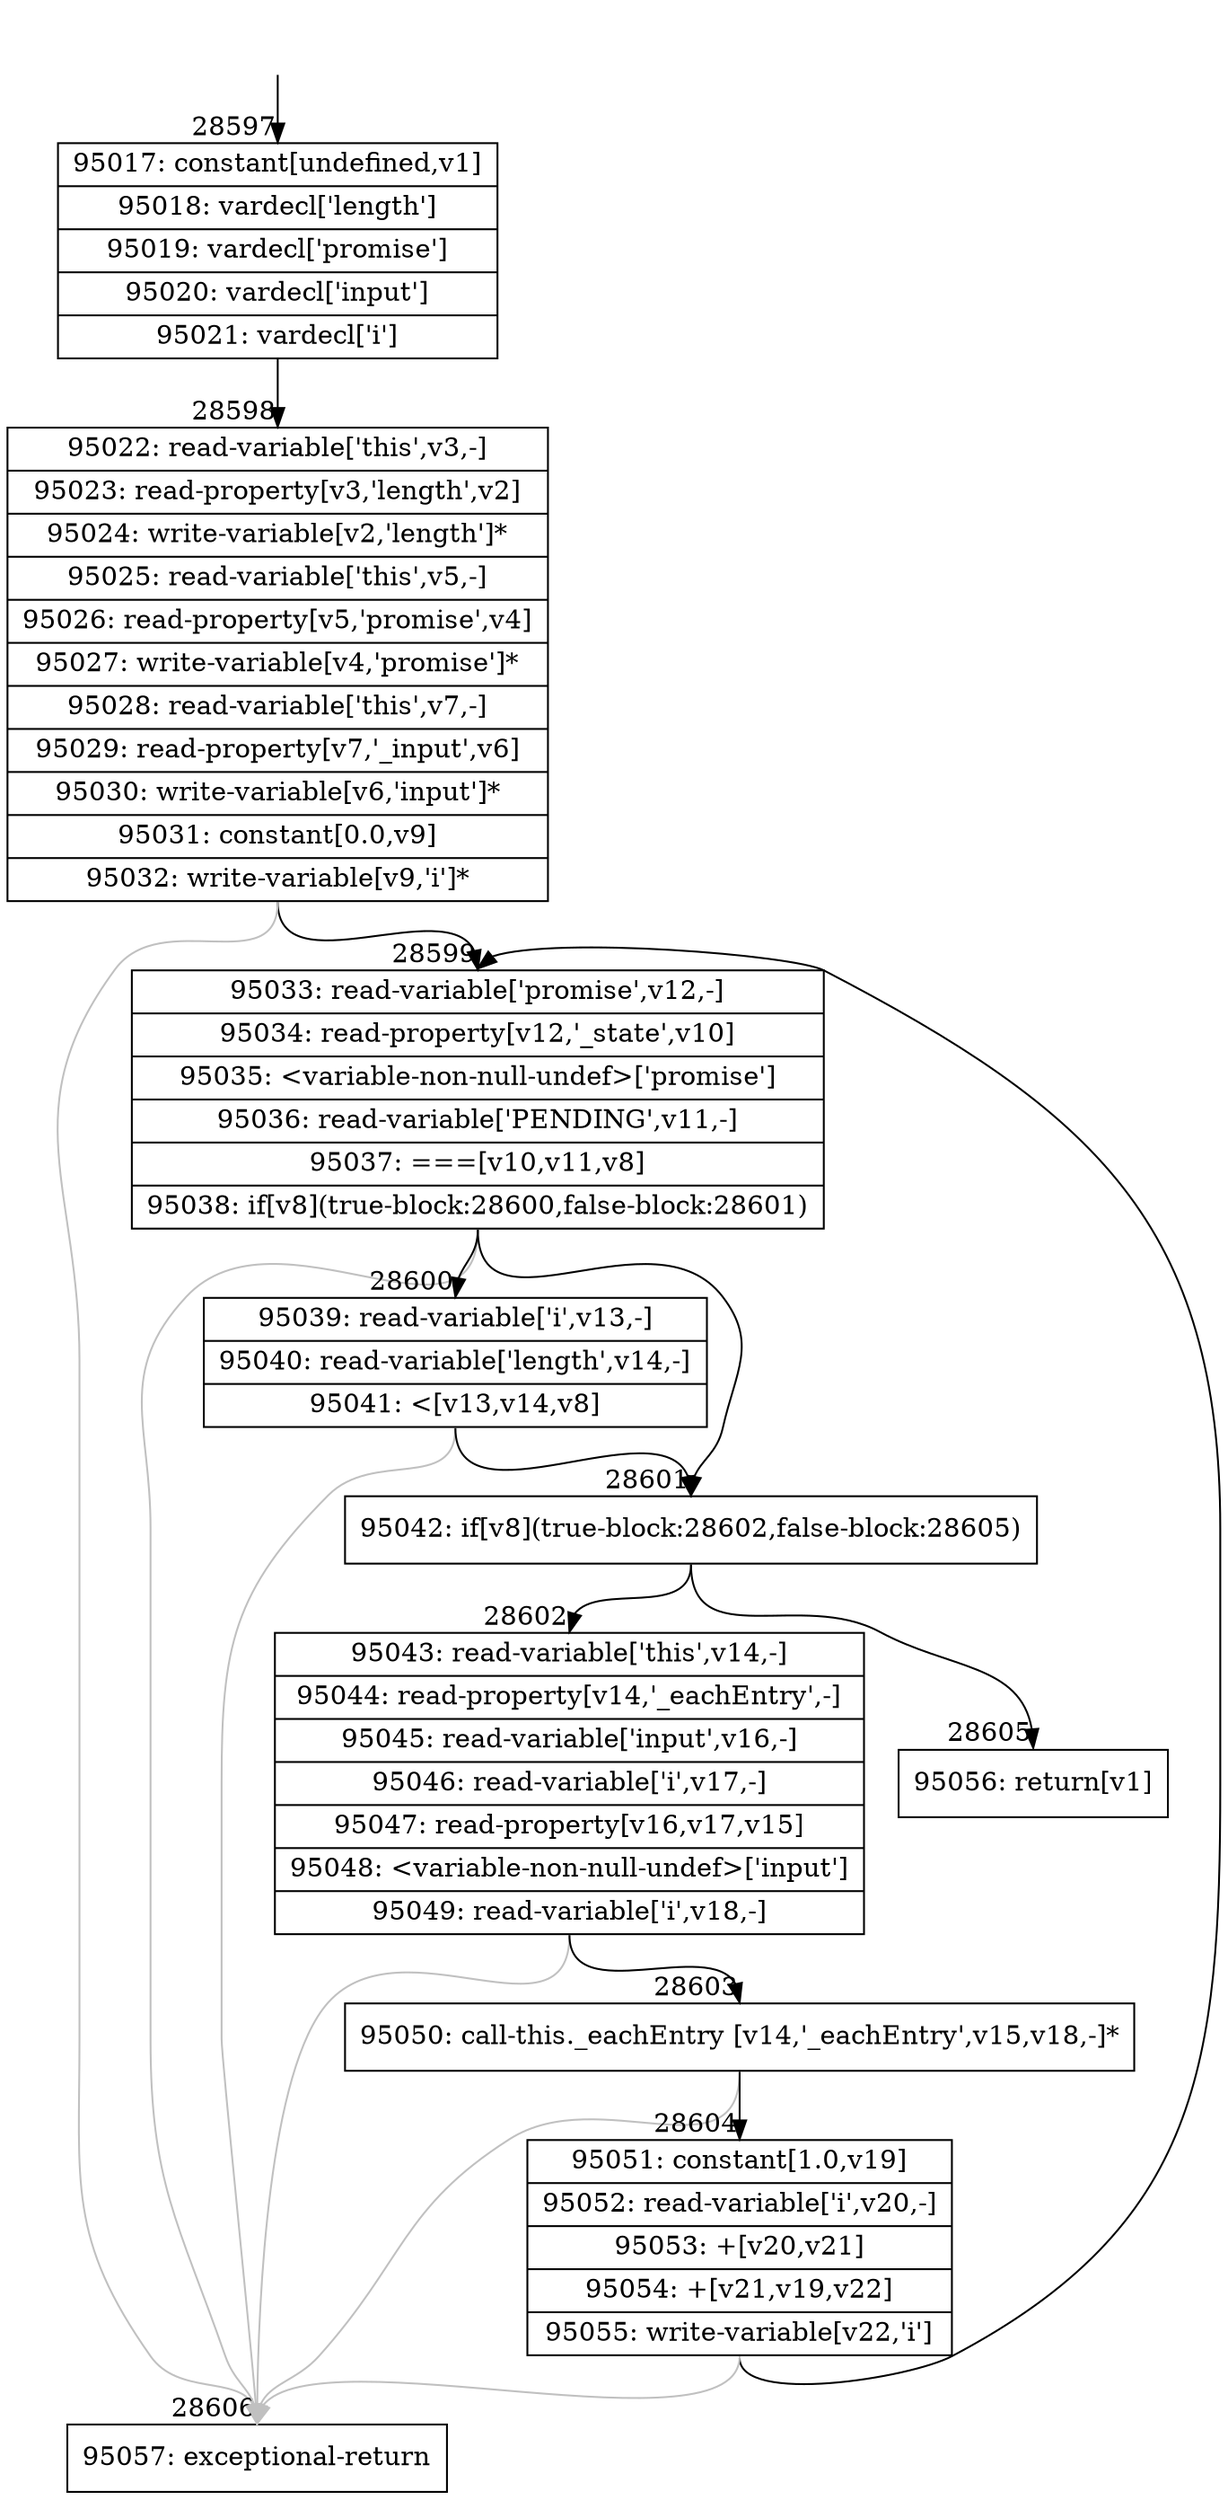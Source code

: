 digraph {
rankdir="TD"
BB_entry2516[shape=none,label=""];
BB_entry2516 -> BB28597 [tailport=s, headport=n, headlabel="    28597"]
BB28597 [shape=record label="{95017: constant[undefined,v1]|95018: vardecl['length']|95019: vardecl['promise']|95020: vardecl['input']|95021: vardecl['i']}" ] 
BB28597 -> BB28598 [tailport=s, headport=n, headlabel="      28598"]
BB28598 [shape=record label="{95022: read-variable['this',v3,-]|95023: read-property[v3,'length',v2]|95024: write-variable[v2,'length']*|95025: read-variable['this',v5,-]|95026: read-property[v5,'promise',v4]|95027: write-variable[v4,'promise']*|95028: read-variable['this',v7,-]|95029: read-property[v7,'_input',v6]|95030: write-variable[v6,'input']*|95031: constant[0.0,v9]|95032: write-variable[v9,'i']*}" ] 
BB28598 -> BB28599 [tailport=s, headport=n, headlabel="      28599"]
BB28598 -> BB28606 [tailport=s, headport=n, color=gray, headlabel="      28606"]
BB28599 [shape=record label="{95033: read-variable['promise',v12,-]|95034: read-property[v12,'_state',v10]|95035: \<variable-non-null-undef\>['promise']|95036: read-variable['PENDING',v11,-]|95037: ===[v10,v11,v8]|95038: if[v8](true-block:28600,false-block:28601)}" ] 
BB28599 -> BB28601 [tailport=s, headport=n, headlabel="      28601"]
BB28599 -> BB28600 [tailport=s, headport=n, headlabel="      28600"]
BB28599 -> BB28606 [tailport=s, headport=n, color=gray]
BB28600 [shape=record label="{95039: read-variable['i',v13,-]|95040: read-variable['length',v14,-]|95041: \<[v13,v14,v8]}" ] 
BB28600 -> BB28601 [tailport=s, headport=n]
BB28600 -> BB28606 [tailport=s, headport=n, color=gray]
BB28601 [shape=record label="{95042: if[v8](true-block:28602,false-block:28605)}" ] 
BB28601 -> BB28602 [tailport=s, headport=n, headlabel="      28602"]
BB28601 -> BB28605 [tailport=s, headport=n, headlabel="      28605"]
BB28602 [shape=record label="{95043: read-variable['this',v14,-]|95044: read-property[v14,'_eachEntry',-]|95045: read-variable['input',v16,-]|95046: read-variable['i',v17,-]|95047: read-property[v16,v17,v15]|95048: \<variable-non-null-undef\>['input']|95049: read-variable['i',v18,-]}" ] 
BB28602 -> BB28603 [tailport=s, headport=n, headlabel="      28603"]
BB28602 -> BB28606 [tailport=s, headport=n, color=gray]
BB28603 [shape=record label="{95050: call-this._eachEntry [v14,'_eachEntry',v15,v18,-]*}" ] 
BB28603 -> BB28604 [tailport=s, headport=n, headlabel="      28604"]
BB28603 -> BB28606 [tailport=s, headport=n, color=gray]
BB28604 [shape=record label="{95051: constant[1.0,v19]|95052: read-variable['i',v20,-]|95053: +[v20,v21]|95054: +[v21,v19,v22]|95055: write-variable[v22,'i']}" ] 
BB28604 -> BB28599 [tailport=s, headport=n]
BB28604 -> BB28606 [tailport=s, headport=n, color=gray]
BB28605 [shape=record label="{95056: return[v1]}" ] 
BB28606 [shape=record label="{95057: exceptional-return}" ] 
//#$~ 50967
}
